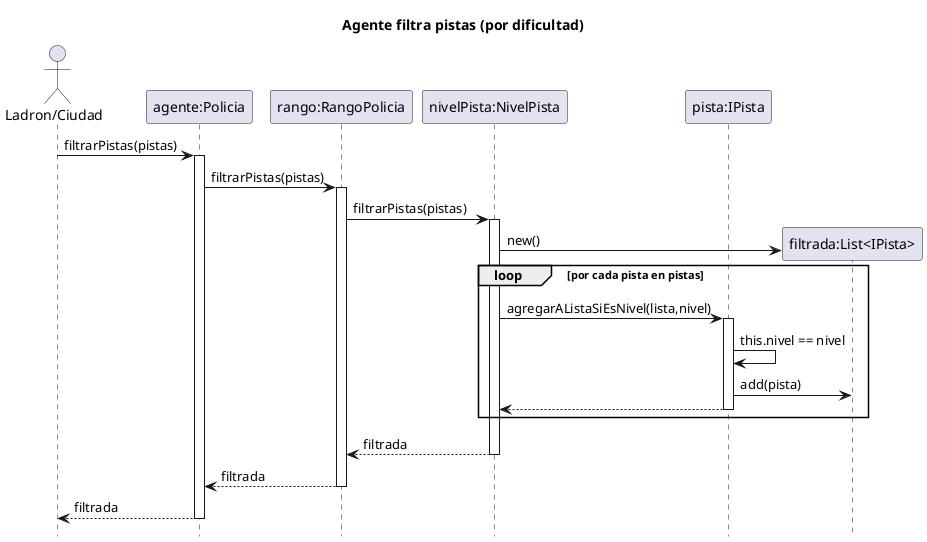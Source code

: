 @startuml agente filtrar pista
hide footbox
!pragma teoz true
skinparam maxMessageSize 200
title Agente filtra pistas (por dificultad)
actor "Ladron/Ciudad" as c
participant "agente:Policia" as a
participant "rango:RangoPolicia" as r
participant "nivelPista:NivelPista" as n
participant "pista:IPista" as p
participant "filtrada:List<IPista>" as f
c->a++: filtrarPistas(pistas)
    a->r++: filtrarPistas(pistas)
        r->n++: filtrarPistas(pistas)
            n->f**: new()
            loop por cada pista en pistas
                n->p ++: agregarAListaSiEsNivel(lista,nivel)
                    p->p: this.nivel == nivel
                    p->f: add(pista)
                return
            end loop
        return filtrada
    return filtrada
return filtrada
@enduml
